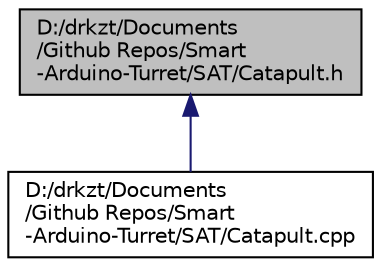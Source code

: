 digraph "D:/drkzt/Documents/Github Repos/Smart-Arduino-Turret/SAT/Catapult.h"
{
  edge [fontname="Helvetica",fontsize="10",labelfontname="Helvetica",labelfontsize="10"];
  node [fontname="Helvetica",fontsize="10",shape=record];
  Node3 [label="D:/drkzt/Documents\l/Github Repos/Smart\l-Arduino-Turret/SAT/Catapult.h",height=0.2,width=0.4,color="black", fillcolor="grey75", style="filled", fontcolor="black"];
  Node3 -> Node4 [dir="back",color="midnightblue",fontsize="10",style="solid"];
  Node4 [label="D:/drkzt/Documents\l/Github Repos/Smart\l-Arduino-Turret/SAT/Catapult.cpp",height=0.2,width=0.4,color="black", fillcolor="white", style="filled",URL="$_catapult_8cpp.html"];
}
